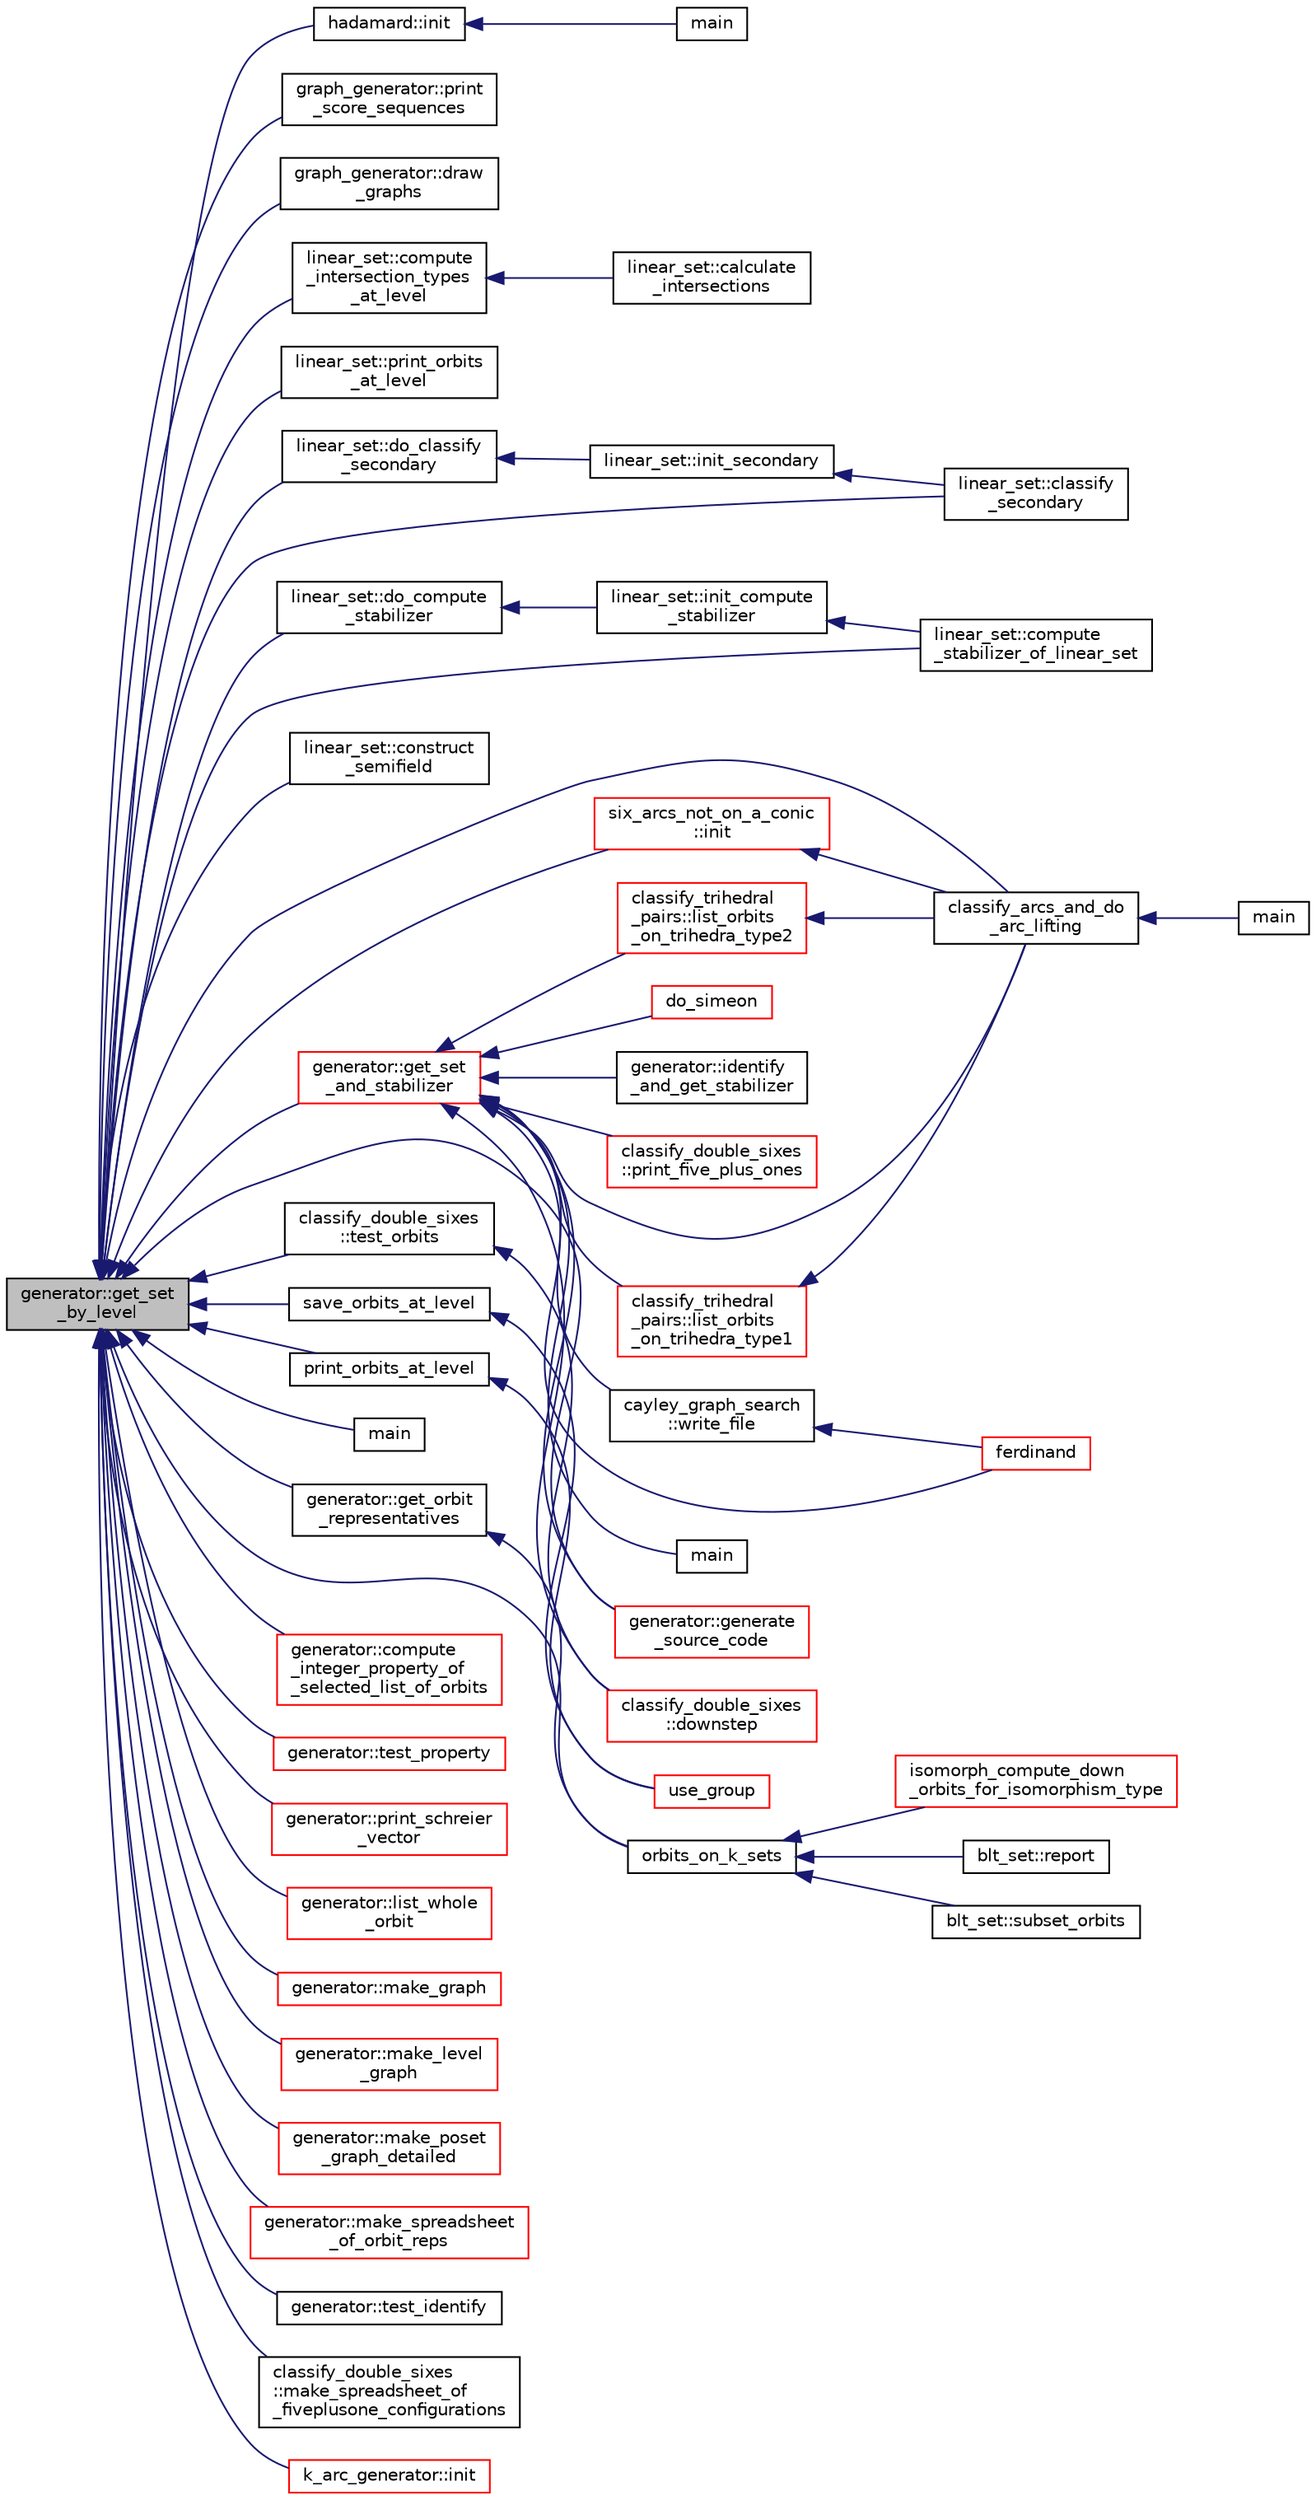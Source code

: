 digraph "generator::get_set_by_level"
{
  edge [fontname="Helvetica",fontsize="10",labelfontname="Helvetica",labelfontsize="10"];
  node [fontname="Helvetica",fontsize="10",shape=record];
  rankdir="LR";
  Node8987 [label="generator::get_set\l_by_level",height=0.2,width=0.4,color="black", fillcolor="grey75", style="filled", fontcolor="black"];
  Node8987 -> Node8988 [dir="back",color="midnightblue",fontsize="10",style="solid",fontname="Helvetica"];
  Node8988 [label="hadamard::init",height=0.2,width=0.4,color="black", fillcolor="white", style="filled",URL="$d7/dbb/classhadamard.html#a16af359850b8bdd0d2a73e260d496c33"];
  Node8988 -> Node8989 [dir="back",color="midnightblue",fontsize="10",style="solid",fontname="Helvetica"];
  Node8989 [label="main",height=0.2,width=0.4,color="black", fillcolor="white", style="filled",URL="$dd/d1d/hadamard_8_c.html#a3c04138a5bfe5d72780bb7e82a18e627"];
  Node8987 -> Node8990 [dir="back",color="midnightblue",fontsize="10",style="solid",fontname="Helvetica"];
  Node8990 [label="graph_generator::print\l_score_sequences",height=0.2,width=0.4,color="black", fillcolor="white", style="filled",URL="$d9/d91/classgraph__generator.html#a3df96d225c443e2ec66f38c039400203"];
  Node8987 -> Node8991 [dir="back",color="midnightblue",fontsize="10",style="solid",fontname="Helvetica"];
  Node8991 [label="graph_generator::draw\l_graphs",height=0.2,width=0.4,color="black", fillcolor="white", style="filled",URL="$d9/d91/classgraph__generator.html#aa07ad014571c0dbd09b93ccb99eb648e"];
  Node8987 -> Node8992 [dir="back",color="midnightblue",fontsize="10",style="solid",fontname="Helvetica"];
  Node8992 [label="linear_set::compute\l_intersection_types\l_at_level",height=0.2,width=0.4,color="black", fillcolor="white", style="filled",URL="$dd/d86/classlinear__set.html#abcc3dd230b32c6923a756abab49f4c35"];
  Node8992 -> Node8993 [dir="back",color="midnightblue",fontsize="10",style="solid",fontname="Helvetica"];
  Node8993 [label="linear_set::calculate\l_intersections",height=0.2,width=0.4,color="black", fillcolor="white", style="filled",URL="$dd/d86/classlinear__set.html#a6afc3349a7aa487d8f716ee7e7ad4b23"];
  Node8987 -> Node8994 [dir="back",color="midnightblue",fontsize="10",style="solid",fontname="Helvetica"];
  Node8994 [label="linear_set::print_orbits\l_at_level",height=0.2,width=0.4,color="black", fillcolor="white", style="filled",URL="$dd/d86/classlinear__set.html#a39d878e47fae649413351b660a6820f5"];
  Node8987 -> Node8995 [dir="back",color="midnightblue",fontsize="10",style="solid",fontname="Helvetica"];
  Node8995 [label="linear_set::classify\l_secondary",height=0.2,width=0.4,color="black", fillcolor="white", style="filled",URL="$dd/d86/classlinear__set.html#a5d7659de855e20e2fa8e41e7aedcb1fc"];
  Node8987 -> Node8996 [dir="back",color="midnightblue",fontsize="10",style="solid",fontname="Helvetica"];
  Node8996 [label="linear_set::do_classify\l_secondary",height=0.2,width=0.4,color="black", fillcolor="white", style="filled",URL="$dd/d86/classlinear__set.html#a47eb7f9995f3343abd3bdfbf9a9a9162"];
  Node8996 -> Node8997 [dir="back",color="midnightblue",fontsize="10",style="solid",fontname="Helvetica"];
  Node8997 [label="linear_set::init_secondary",height=0.2,width=0.4,color="black", fillcolor="white", style="filled",URL="$dd/d86/classlinear__set.html#a7bf8cd7805559b5762921687a7c1ed97"];
  Node8997 -> Node8995 [dir="back",color="midnightblue",fontsize="10",style="solid",fontname="Helvetica"];
  Node8987 -> Node8998 [dir="back",color="midnightblue",fontsize="10",style="solid",fontname="Helvetica"];
  Node8998 [label="linear_set::compute\l_stabilizer_of_linear_set",height=0.2,width=0.4,color="black", fillcolor="white", style="filled",URL="$dd/d86/classlinear__set.html#a098a133edfbaae0fd347a69c50bdbee2"];
  Node8987 -> Node8999 [dir="back",color="midnightblue",fontsize="10",style="solid",fontname="Helvetica"];
  Node8999 [label="linear_set::do_compute\l_stabilizer",height=0.2,width=0.4,color="black", fillcolor="white", style="filled",URL="$dd/d86/classlinear__set.html#ae8f58ded28fb5370f4459cca42b7463b"];
  Node8999 -> Node9000 [dir="back",color="midnightblue",fontsize="10",style="solid",fontname="Helvetica"];
  Node9000 [label="linear_set::init_compute\l_stabilizer",height=0.2,width=0.4,color="black", fillcolor="white", style="filled",URL="$dd/d86/classlinear__set.html#a0cc3eaec1896fdc977b62e94623b055b"];
  Node9000 -> Node8998 [dir="back",color="midnightblue",fontsize="10",style="solid",fontname="Helvetica"];
  Node8987 -> Node9001 [dir="back",color="midnightblue",fontsize="10",style="solid",fontname="Helvetica"];
  Node9001 [label="linear_set::construct\l_semifield",height=0.2,width=0.4,color="black", fillcolor="white", style="filled",URL="$dd/d86/classlinear__set.html#ab54b164771526ae8d687751aa2d1a9ce"];
  Node8987 -> Node9002 [dir="back",color="midnightblue",fontsize="10",style="solid",fontname="Helvetica"];
  Node9002 [label="classify_arcs_and_do\l_arc_lifting",height=0.2,width=0.4,color="black", fillcolor="white", style="filled",URL="$d6/dc3/arc__lifting__main_8_c.html#afdd7be16f16b8c71e9a72fe5f6a0b59c"];
  Node9002 -> Node9003 [dir="back",color="midnightblue",fontsize="10",style="solid",fontname="Helvetica"];
  Node9003 [label="main",height=0.2,width=0.4,color="black", fillcolor="white", style="filled",URL="$d6/dc3/arc__lifting__main_8_c.html#a217dbf8b442f20279ea00b898af96f52"];
  Node8987 -> Node9004 [dir="back",color="midnightblue",fontsize="10",style="solid",fontname="Helvetica"];
  Node9004 [label="print_orbits_at_level",height=0.2,width=0.4,color="black", fillcolor="white", style="filled",URL="$d9/d9f/all__cliques_8_c.html#a0f75338604b3e69ac0915f7fcd122ec7"];
  Node9004 -> Node9005 [dir="back",color="midnightblue",fontsize="10",style="solid",fontname="Helvetica"];
  Node9005 [label="use_group",height=0.2,width=0.4,color="red", fillcolor="white", style="filled",URL="$d9/d9f/all__cliques_8_c.html#aba62531e97173264c39afe2c7857af31"];
  Node8987 -> Node9007 [dir="back",color="midnightblue",fontsize="10",style="solid",fontname="Helvetica"];
  Node9007 [label="save_orbits_at_level",height=0.2,width=0.4,color="black", fillcolor="white", style="filled",URL="$d9/d9f/all__cliques_8_c.html#aba6adc5644e3eac81e1d30c31c284d40"];
  Node9007 -> Node9005 [dir="back",color="midnightblue",fontsize="10",style="solid",fontname="Helvetica"];
  Node8987 -> Node9008 [dir="back",color="midnightblue",fontsize="10",style="solid",fontname="Helvetica"];
  Node9008 [label="main",height=0.2,width=0.4,color="black", fillcolor="white", style="filled",URL="$d2/dfa/draw__colored__graph_8_c.html#a3c04138a5bfe5d72780bb7e82a18e627"];
  Node8987 -> Node9009 [dir="back",color="midnightblue",fontsize="10",style="solid",fontname="Helvetica"];
  Node9009 [label="orbits_on_k_sets",height=0.2,width=0.4,color="black", fillcolor="white", style="filled",URL="$d3/d35/snakes__and__ladders__global_8_c.html#afe3d79116aa8b4d1a93d444a3a979b6e"];
  Node9009 -> Node9010 [dir="back",color="midnightblue",fontsize="10",style="solid",fontname="Helvetica"];
  Node9010 [label="blt_set::report",height=0.2,width=0.4,color="black", fillcolor="white", style="filled",URL="$d1/d3d/classblt__set.html#a6b19f88bd2b92ebfba7e7c362eb9065c"];
  Node9009 -> Node9011 [dir="back",color="midnightblue",fontsize="10",style="solid",fontname="Helvetica"];
  Node9011 [label="blt_set::subset_orbits",height=0.2,width=0.4,color="black", fillcolor="white", style="filled",URL="$d1/d3d/classblt__set.html#af8f79fc4346244acfa0e2c2d23c36993"];
  Node9009 -> Node9012 [dir="back",color="midnightblue",fontsize="10",style="solid",fontname="Helvetica"];
  Node9012 [label="isomorph_compute_down\l_orbits_for_isomorphism_type",height=0.2,width=0.4,color="red", fillcolor="white", style="filled",URL="$d4/d7e/isomorph__global_8_c.html#a13519b3a5d3b5ceb26b4bec6736b0086"];
  Node8987 -> Node9018 [dir="back",color="midnightblue",fontsize="10",style="solid",fontname="Helvetica"];
  Node9018 [label="generator::get_set\l_and_stabilizer",height=0.2,width=0.4,color="red", fillcolor="white", style="filled",URL="$d7/d73/classgenerator.html#a23116270f27facfd48e4190a84e0ef20"];
  Node9018 -> Node9019 [dir="back",color="midnightblue",fontsize="10",style="solid",fontname="Helvetica"];
  Node9019 [label="ferdinand",height=0.2,width=0.4,color="red", fillcolor="white", style="filled",URL="$da/df3/ferdinand_8_c.html#a322b57727d23cf5a0932f11c30ea18d9"];
  Node9018 -> Node9021 [dir="back",color="midnightblue",fontsize="10",style="solid",fontname="Helvetica"];
  Node9021 [label="cayley_graph_search\l::write_file",height=0.2,width=0.4,color="black", fillcolor="white", style="filled",URL="$de/dae/classcayley__graph__search.html#a428879782c317f9a4f9524ea5d16072b"];
  Node9021 -> Node9019 [dir="back",color="midnightblue",fontsize="10",style="solid",fontname="Helvetica"];
  Node9018 -> Node9022 [dir="back",color="midnightblue",fontsize="10",style="solid",fontname="Helvetica"];
  Node9022 [label="main",height=0.2,width=0.4,color="black", fillcolor="white", style="filled",URL="$d9/d5f/example__fano__plane_8_c.html#ae66f6b31b5ad750f1fe042a706a4e3d4"];
  Node9018 -> Node9023 [dir="back",color="midnightblue",fontsize="10",style="solid",fontname="Helvetica"];
  Node9023 [label="do_simeon",height=0.2,width=0.4,color="red", fillcolor="white", style="filled",URL="$d5/d13/simeon_8_c.html#a36cf3f9cb484fa44da7a7dfcbe9385d0"];
  Node9018 -> Node9002 [dir="back",color="midnightblue",fontsize="10",style="solid",fontname="Helvetica"];
  Node9018 -> Node9025 [dir="back",color="midnightblue",fontsize="10",style="solid",fontname="Helvetica"];
  Node9025 [label="generator::generate\l_source_code",height=0.2,width=0.4,color="red", fillcolor="white", style="filled",URL="$d7/d73/classgenerator.html#a927aa5ef3dbe7bfc7f3415bf005620ed"];
  Node9018 -> Node9031 [dir="back",color="midnightblue",fontsize="10",style="solid",fontname="Helvetica"];
  Node9031 [label="generator::identify\l_and_get_stabilizer",height=0.2,width=0.4,color="black", fillcolor="white", style="filled",URL="$d7/d73/classgenerator.html#a7869a4ccc807a96d18fa5d535e74cf1e"];
  Node9018 -> Node9032 [dir="back",color="midnightblue",fontsize="10",style="solid",fontname="Helvetica"];
  Node9032 [label="classify_double_sixes\l::downstep",height=0.2,width=0.4,color="red", fillcolor="white", style="filled",URL="$dd/d23/classclassify__double__sixes.html#aed4b1460612fe2fd5b4e4611e83b2806"];
  Node9018 -> Node9035 [dir="back",color="midnightblue",fontsize="10",style="solid",fontname="Helvetica"];
  Node9035 [label="classify_double_sixes\l::print_five_plus_ones",height=0.2,width=0.4,color="red", fillcolor="white", style="filled",URL="$dd/d23/classclassify__double__sixes.html#a4211b29d5115343c52fef8a64d46a7c7"];
  Node9018 -> Node9037 [dir="back",color="midnightblue",fontsize="10",style="solid",fontname="Helvetica"];
  Node9037 [label="classify_trihedral\l_pairs::list_orbits\l_on_trihedra_type1",height=0.2,width=0.4,color="red", fillcolor="white", style="filled",URL="$d1/d21/classclassify__trihedral__pairs.html#a5289f00a07639129c5264ba88508ca13"];
  Node9037 -> Node9002 [dir="back",color="midnightblue",fontsize="10",style="solid",fontname="Helvetica"];
  Node9018 -> Node9039 [dir="back",color="midnightblue",fontsize="10",style="solid",fontname="Helvetica"];
  Node9039 [label="classify_trihedral\l_pairs::list_orbits\l_on_trihedra_type2",height=0.2,width=0.4,color="red", fillcolor="white", style="filled",URL="$d1/d21/classclassify__trihedral__pairs.html#a98826e788eb4eedfc615144211032633"];
  Node9039 -> Node9002 [dir="back",color="midnightblue",fontsize="10",style="solid",fontname="Helvetica"];
  Node8987 -> Node9046 [dir="back",color="midnightblue",fontsize="10",style="solid",fontname="Helvetica"];
  Node9046 [label="generator::compute\l_integer_property_of\l_selected_list_of_orbits",height=0.2,width=0.4,color="red", fillcolor="white", style="filled",URL="$d7/d73/classgenerator.html#addf0c8f228cdc9bb443446ba19acd983"];
  Node8987 -> Node9048 [dir="back",color="midnightblue",fontsize="10",style="solid",fontname="Helvetica"];
  Node9048 [label="generator::test_property",height=0.2,width=0.4,color="red", fillcolor="white", style="filled",URL="$d7/d73/classgenerator.html#ae845a9dc626e6c2a20a6745a9d9fa68d"];
  Node8987 -> Node9049 [dir="back",color="midnightblue",fontsize="10",style="solid",fontname="Helvetica"];
  Node9049 [label="generator::print_schreier\l_vector",height=0.2,width=0.4,color="red", fillcolor="white", style="filled",URL="$d7/d73/classgenerator.html#aa31c8a1d5c8f5ccb054a07455983b0d1"];
  Node8987 -> Node9053 [dir="back",color="midnightblue",fontsize="10",style="solid",fontname="Helvetica"];
  Node9053 [label="generator::list_whole\l_orbit",height=0.2,width=0.4,color="red", fillcolor="white", style="filled",URL="$d7/d73/classgenerator.html#aa102d1c1e32f0cd1dafeab1e0d1c18c1"];
  Node8987 -> Node9057 [dir="back",color="midnightblue",fontsize="10",style="solid",fontname="Helvetica"];
  Node9057 [label="generator::get_orbit\l_representatives",height=0.2,width=0.4,color="black", fillcolor="white", style="filled",URL="$d7/d73/classgenerator.html#a10b4d5109d52d78991b71870c32e4bcd"];
  Node9057 -> Node9009 [dir="back",color="midnightblue",fontsize="10",style="solid",fontname="Helvetica"];
  Node8987 -> Node9025 [dir="back",color="midnightblue",fontsize="10",style="solid",fontname="Helvetica"];
  Node8987 -> Node9058 [dir="back",color="midnightblue",fontsize="10",style="solid",fontname="Helvetica"];
  Node9058 [label="generator::make_graph",height=0.2,width=0.4,color="red", fillcolor="white", style="filled",URL="$d7/d73/classgenerator.html#a70dd7819a500c8baef63327eb5d72f4c"];
  Node8987 -> Node9064 [dir="back",color="midnightblue",fontsize="10",style="solid",fontname="Helvetica"];
  Node9064 [label="generator::make_level\l_graph",height=0.2,width=0.4,color="red", fillcolor="white", style="filled",URL="$d7/d73/classgenerator.html#ac5980214ff3f3db0a36011316869c712"];
  Node8987 -> Node9066 [dir="back",color="midnightblue",fontsize="10",style="solid",fontname="Helvetica"];
  Node9066 [label="generator::make_poset\l_graph_detailed",height=0.2,width=0.4,color="red", fillcolor="white", style="filled",URL="$d7/d73/classgenerator.html#a4f8b07122d32e3db0788f5a385bb1615"];
  Node8987 -> Node9067 [dir="back",color="midnightblue",fontsize="10",style="solid",fontname="Helvetica"];
  Node9067 [label="generator::make_spreadsheet\l_of_orbit_reps",height=0.2,width=0.4,color="red", fillcolor="white", style="filled",URL="$d7/d73/classgenerator.html#a2fb3f7b149d0207cf859b33529282e22"];
  Node8987 -> Node9069 [dir="back",color="midnightblue",fontsize="10",style="solid",fontname="Helvetica"];
  Node9069 [label="generator::test_identify",height=0.2,width=0.4,color="black", fillcolor="white", style="filled",URL="$d7/d73/classgenerator.html#afe1191d7f525d0f1197ffc81c966c632"];
  Node8987 -> Node9070 [dir="back",color="midnightblue",fontsize="10",style="solid",fontname="Helvetica"];
  Node9070 [label="classify_double_sixes\l::test_orbits",height=0.2,width=0.4,color="black", fillcolor="white", style="filled",URL="$dd/d23/classclassify__double__sixes.html#abbdf82332e2bd681f4afb1b21fa85bed"];
  Node9070 -> Node9032 [dir="back",color="midnightblue",fontsize="10",style="solid",fontname="Helvetica"];
  Node8987 -> Node9071 [dir="back",color="midnightblue",fontsize="10",style="solid",fontname="Helvetica"];
  Node9071 [label="classify_double_sixes\l::make_spreadsheet_of\l_fiveplusone_configurations",height=0.2,width=0.4,color="black", fillcolor="white", style="filled",URL="$dd/d23/classclassify__double__sixes.html#a6de01cd6f2d38e1187ae13a6d8ba10ef"];
  Node8987 -> Node9027 [dir="back",color="midnightblue",fontsize="10",style="solid",fontname="Helvetica"];
  Node9027 [label="k_arc_generator::init",height=0.2,width=0.4,color="red", fillcolor="white", style="filled",URL="$d6/dd8/classk__arc__generator.html#a6036d9f52ede9f8ca681505626b5361d"];
  Node8987 -> Node9029 [dir="back",color="midnightblue",fontsize="10",style="solid",fontname="Helvetica"];
  Node9029 [label="six_arcs_not_on_a_conic\l::init",height=0.2,width=0.4,color="red", fillcolor="white", style="filled",URL="$d8/de6/classsix__arcs__not__on__a__conic.html#a7a4d5cf8a098488729934cfa8a70944a"];
  Node9029 -> Node9002 [dir="back",color="midnightblue",fontsize="10",style="solid",fontname="Helvetica"];
}

